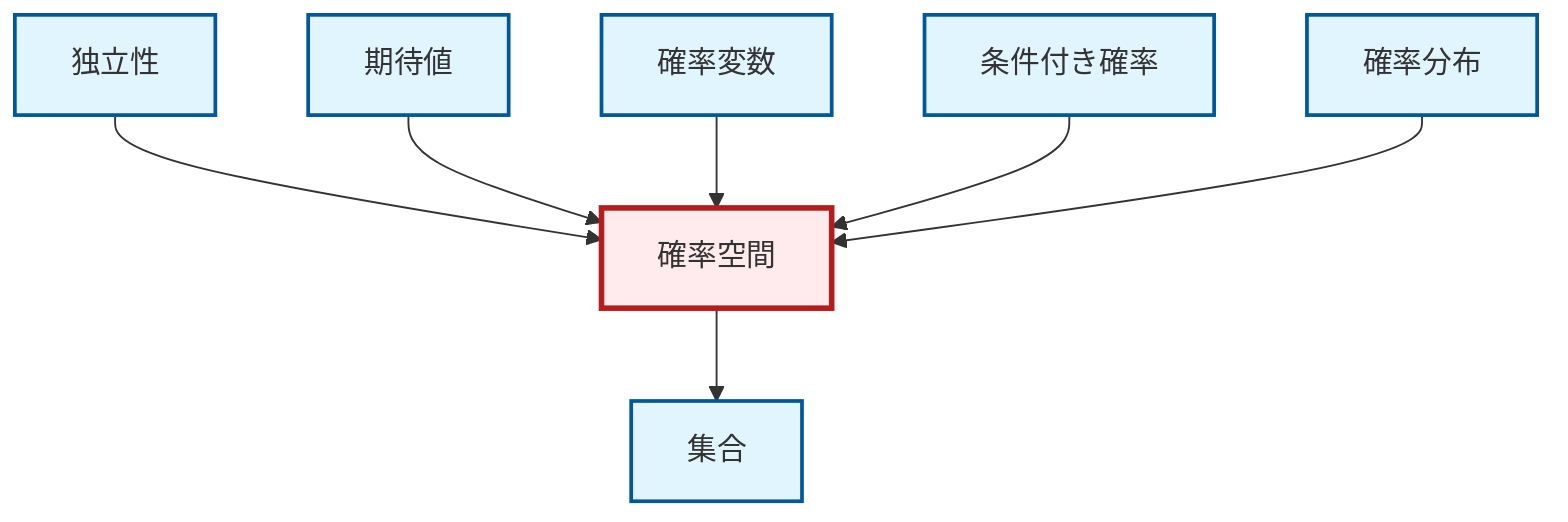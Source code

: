 graph TD
    classDef definition fill:#e1f5fe,stroke:#01579b,stroke-width:2px
    classDef theorem fill:#f3e5f5,stroke:#4a148c,stroke-width:2px
    classDef axiom fill:#fff3e0,stroke:#e65100,stroke-width:2px
    classDef example fill:#e8f5e9,stroke:#1b5e20,stroke-width:2px
    classDef current fill:#ffebee,stroke:#b71c1c,stroke-width:3px
    def-probability-space["確率空間"]:::definition
    def-set["集合"]:::definition
    def-independence["独立性"]:::definition
    def-random-variable["確率変数"]:::definition
    def-probability-distribution["確率分布"]:::definition
    def-conditional-probability["条件付き確率"]:::definition
    def-expectation["期待値"]:::definition
    def-probability-space --> def-set
    def-independence --> def-probability-space
    def-expectation --> def-probability-space
    def-random-variable --> def-probability-space
    def-conditional-probability --> def-probability-space
    def-probability-distribution --> def-probability-space
    class def-probability-space current